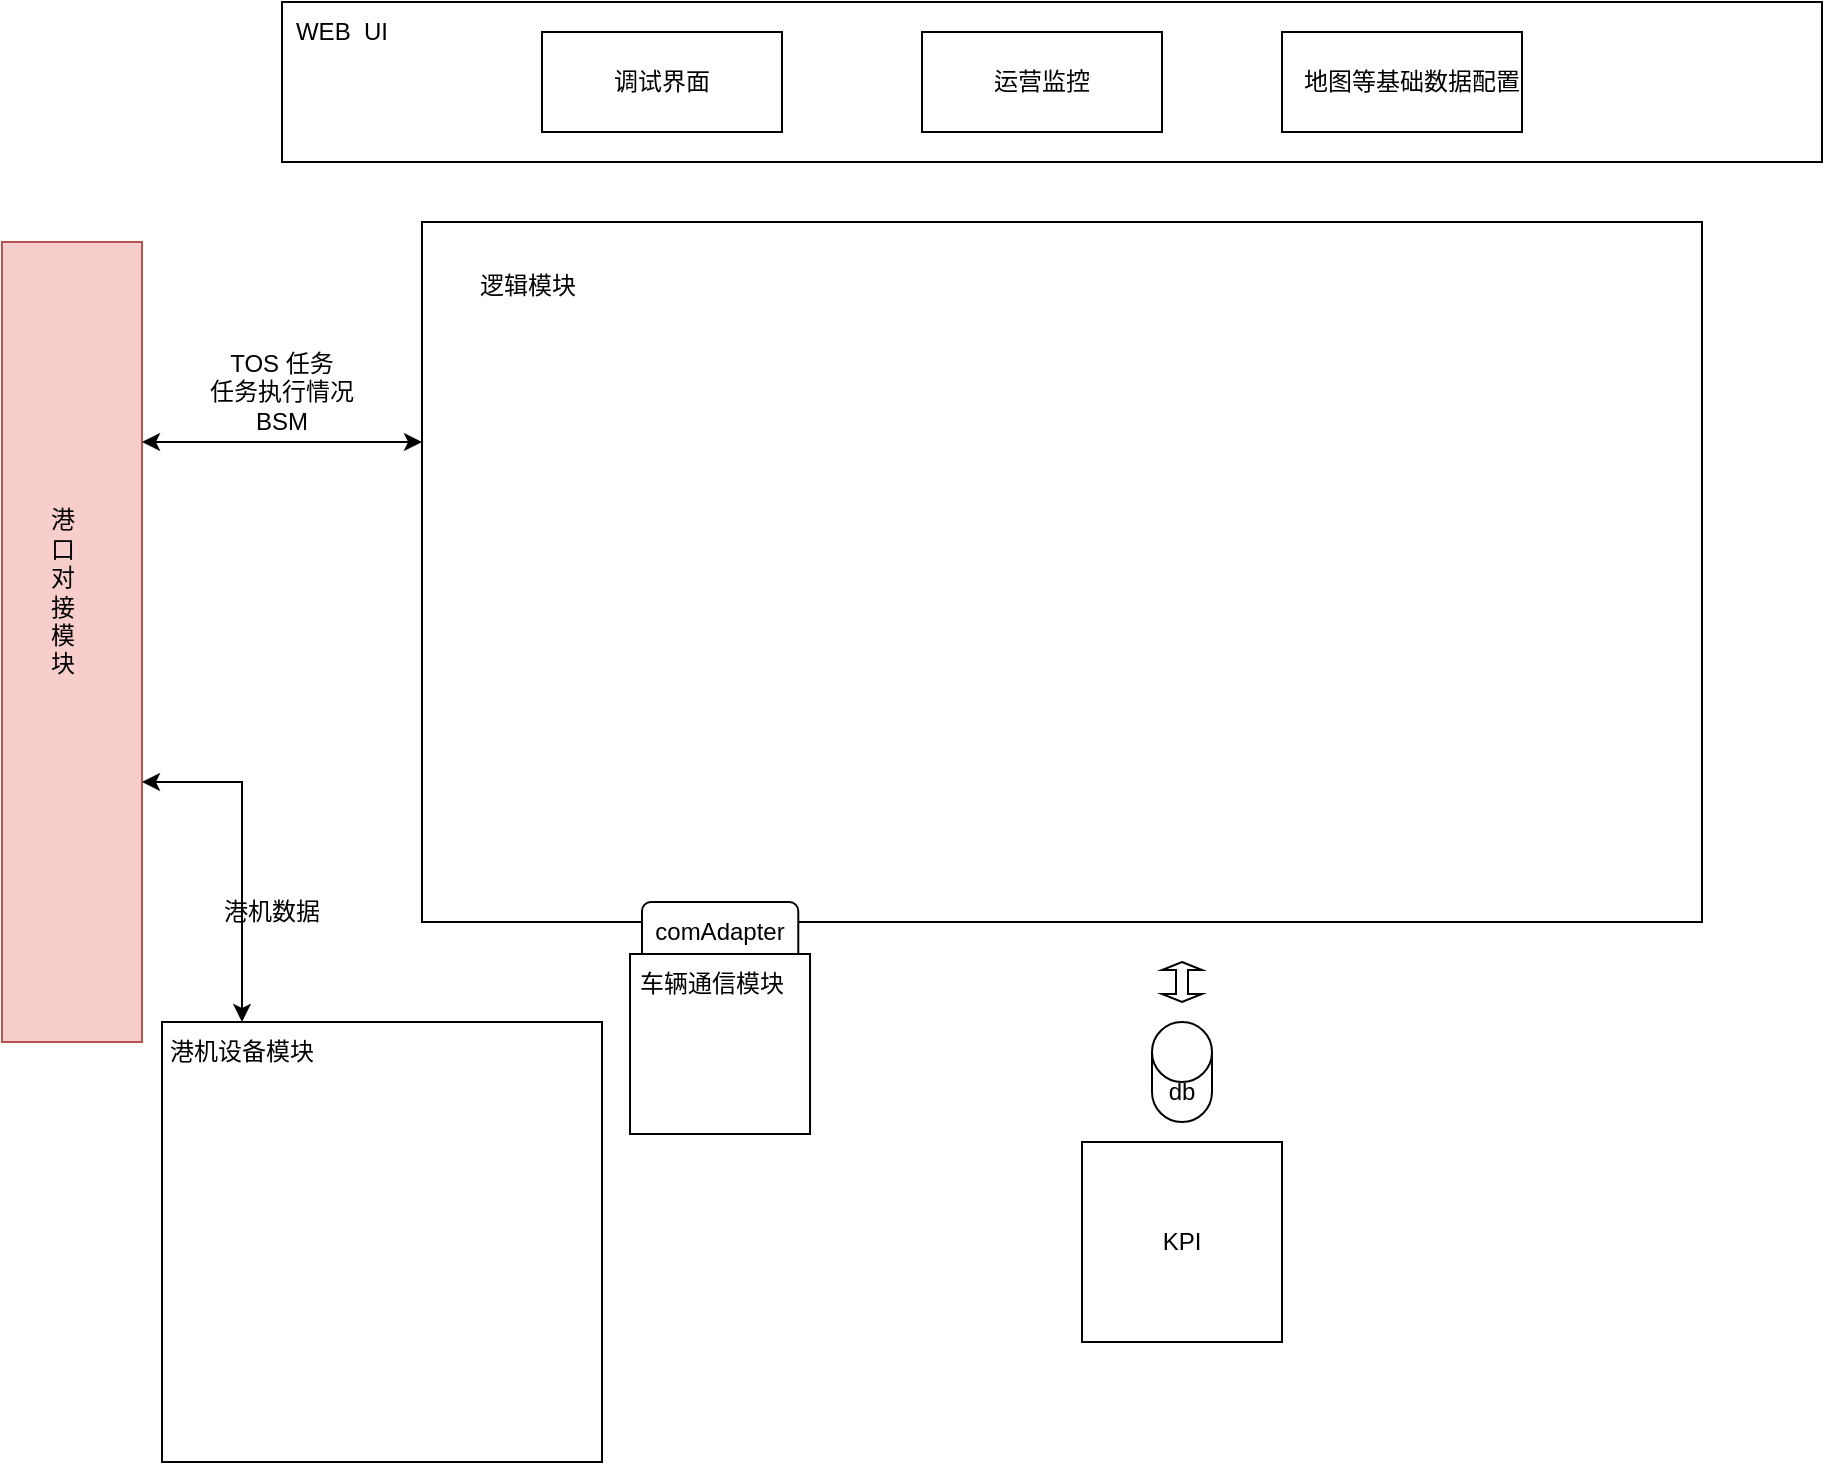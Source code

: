 <mxfile version="21.3.0" type="github">
  <diagram name="Page-1" id="5f0bae14-7c28-e335-631c-24af17079c00">
    <mxGraphModel dx="1562" dy="869" grid="1" gridSize="10" guides="1" tooltips="1" connect="1" arrows="1" fold="1" page="1" pageScale="1" pageWidth="1100" pageHeight="850" background="none" math="0" shadow="0">
      <root>
        <mxCell id="0" />
        <mxCell id="1" parent="0" />
        <mxCell id="tz9ENl9yOeId7DFRfG0S-5" value="" style="whiteSpace=wrap;html=1;aspect=fixed;" vertex="1" parent="1">
          <mxGeometry x="160" y="530" width="220" height="220" as="geometry" />
        </mxCell>
        <mxCell id="tz9ENl9yOeId7DFRfG0S-6" value="港机设备模块" style="text;strokeColor=none;align=center;fillColor=none;html=1;verticalAlign=middle;whiteSpace=wrap;rounded=0;" vertex="1" parent="1">
          <mxGeometry x="160" y="530" width="80" height="30" as="geometry" />
        </mxCell>
        <mxCell id="tz9ENl9yOeId7DFRfG0S-10" value="" style="whiteSpace=wrap;html=1;" vertex="1" parent="1">
          <mxGeometry x="220" y="20" width="770" height="80" as="geometry" />
        </mxCell>
        <mxCell id="tz9ENl9yOeId7DFRfG0S-11" value="WEB&amp;nbsp; UI" style="text;strokeColor=none;align=center;fillColor=none;html=1;verticalAlign=middle;whiteSpace=wrap;rounded=0;" vertex="1" parent="1">
          <mxGeometry x="220" y="20" width="60" height="30" as="geometry" />
        </mxCell>
        <mxCell id="tz9ENl9yOeId7DFRfG0S-14" value="" style="group" vertex="1" connectable="0" parent="1">
          <mxGeometry x="350" y="35" width="120" height="50" as="geometry" />
        </mxCell>
        <mxCell id="tz9ENl9yOeId7DFRfG0S-9" value="" style="whiteSpace=wrap;html=1;" vertex="1" parent="tz9ENl9yOeId7DFRfG0S-14">
          <mxGeometry width="120" height="50" as="geometry" />
        </mxCell>
        <mxCell id="tz9ENl9yOeId7DFRfG0S-13" value="调试界面" style="text;strokeColor=none;align=center;fillColor=none;html=1;verticalAlign=middle;whiteSpace=wrap;rounded=0;" vertex="1" parent="tz9ENl9yOeId7DFRfG0S-14">
          <mxGeometry x="30" y="10" width="60" height="30" as="geometry" />
        </mxCell>
        <mxCell id="tz9ENl9yOeId7DFRfG0S-17" value="" style="group" vertex="1" connectable="0" parent="1">
          <mxGeometry x="540" y="35" width="120" height="50" as="geometry" />
        </mxCell>
        <mxCell id="tz9ENl9yOeId7DFRfG0S-18" value="" style="whiteSpace=wrap;html=1;" vertex="1" parent="tz9ENl9yOeId7DFRfG0S-17">
          <mxGeometry width="120" height="50" as="geometry" />
        </mxCell>
        <mxCell id="tz9ENl9yOeId7DFRfG0S-19" value="运营监控" style="text;strokeColor=none;align=center;fillColor=none;html=1;verticalAlign=middle;whiteSpace=wrap;rounded=0;" vertex="1" parent="tz9ENl9yOeId7DFRfG0S-17">
          <mxGeometry x="30" y="10" width="60" height="30" as="geometry" />
        </mxCell>
        <mxCell id="tz9ENl9yOeId7DFRfG0S-21" value="" style="group" vertex="1" connectable="0" parent="1">
          <mxGeometry x="720" y="35" width="140" height="50" as="geometry" />
        </mxCell>
        <mxCell id="tz9ENl9yOeId7DFRfG0S-22" value="" style="whiteSpace=wrap;html=1;" vertex="1" parent="tz9ENl9yOeId7DFRfG0S-21">
          <mxGeometry width="120" height="50" as="geometry" />
        </mxCell>
        <mxCell id="tz9ENl9yOeId7DFRfG0S-23" value="地图等基础数据配置" style="text;strokeColor=none;align=center;fillColor=none;html=1;verticalAlign=middle;whiteSpace=wrap;rounded=0;" vertex="1" parent="tz9ENl9yOeId7DFRfG0S-21">
          <mxGeometry x="10" y="10" width="110" height="30" as="geometry" />
        </mxCell>
        <mxCell id="tz9ENl9yOeId7DFRfG0S-38" value="" style="group;fillColor=#ffe6cc;strokeColor=#d79b00;fillStyle=solid;" vertex="1" connectable="0" parent="1">
          <mxGeometry x="80" y="140" width="70" height="400" as="geometry" />
        </mxCell>
        <mxCell id="tz9ENl9yOeId7DFRfG0S-37" value="" style="whiteSpace=wrap;html=1;fillColor=#f8cecc;strokeColor=#b85450;" vertex="1" parent="tz9ENl9yOeId7DFRfG0S-38">
          <mxGeometry width="70" height="400" as="geometry" />
        </mxCell>
        <mxCell id="tz9ENl9yOeId7DFRfG0S-36" value="港口对接模块" style="text;strokeColor=none;align=center;fillColor=none;html=1;verticalAlign=middle;whiteSpace=wrap;rounded=0;" vertex="1" parent="tz9ENl9yOeId7DFRfG0S-38">
          <mxGeometry x="20" y="160" width="20.769" height="30" as="geometry" />
        </mxCell>
        <mxCell id="tz9ENl9yOeId7DFRfG0S-39" value="" style="endArrow=classic;startArrow=classic;html=1;rounded=0;exitX=1;exitY=0.25;exitDx=0;exitDy=0;" edge="1" parent="1" source="tz9ENl9yOeId7DFRfG0S-37">
          <mxGeometry width="50" height="50" relative="1" as="geometry">
            <mxPoint x="530" y="370" as="sourcePoint" />
            <mxPoint x="290" y="240" as="targetPoint" />
            <Array as="points">
              <mxPoint x="220" y="240" />
            </Array>
          </mxGeometry>
        </mxCell>
        <mxCell id="tz9ENl9yOeId7DFRfG0S-48" value="" style="group" vertex="1" connectable="0" parent="1">
          <mxGeometry x="620" y="530" width="100" height="160" as="geometry" />
        </mxCell>
        <mxCell id="tz9ENl9yOeId7DFRfG0S-45" value="" style="group" vertex="1" connectable="0" parent="tz9ENl9yOeId7DFRfG0S-48">
          <mxGeometry x="20" width="60" height="50" as="geometry" />
        </mxCell>
        <mxCell id="tz9ENl9yOeId7DFRfG0S-27" value="" style="shape=cylinder3;whiteSpace=wrap;html=1;boundedLbl=1;backgroundOutline=1;size=15;" vertex="1" parent="tz9ENl9yOeId7DFRfG0S-45">
          <mxGeometry x="15" width="30" height="50" as="geometry" />
        </mxCell>
        <mxCell id="tz9ENl9yOeId7DFRfG0S-28" value="db" style="text;strokeColor=none;align=center;fillColor=none;html=1;verticalAlign=middle;whiteSpace=wrap;rounded=0;" vertex="1" parent="tz9ENl9yOeId7DFRfG0S-45">
          <mxGeometry y="20" width="60" height="30" as="geometry" />
        </mxCell>
        <mxCell id="tz9ENl9yOeId7DFRfG0S-47" value="" style="group" vertex="1" connectable="0" parent="tz9ENl9yOeId7DFRfG0S-48">
          <mxGeometry y="60" width="100" height="100" as="geometry" />
        </mxCell>
        <mxCell id="tz9ENl9yOeId7DFRfG0S-7" value="" style="whiteSpace=wrap;html=1;aspect=fixed;" vertex="1" parent="tz9ENl9yOeId7DFRfG0S-47">
          <mxGeometry width="100" height="100" as="geometry" />
        </mxCell>
        <mxCell id="tz9ENl9yOeId7DFRfG0S-8" value="KPI" style="text;strokeColor=none;align=center;fillColor=none;html=1;verticalAlign=middle;whiteSpace=wrap;rounded=0;" vertex="1" parent="tz9ENl9yOeId7DFRfG0S-47">
          <mxGeometry x="20" y="37.5" width="60" height="25" as="geometry" />
        </mxCell>
        <mxCell id="tz9ENl9yOeId7DFRfG0S-52" value="" style="group" vertex="1" connectable="0" parent="1">
          <mxGeometry x="290" y="130" width="640" height="369.995" as="geometry" />
        </mxCell>
        <mxCell id="tz9ENl9yOeId7DFRfG0S-50" value="" style="whiteSpace=wrap;html=1;" vertex="1" parent="tz9ENl9yOeId7DFRfG0S-52">
          <mxGeometry width="640" height="350" as="geometry" />
        </mxCell>
        <mxCell id="tz9ENl9yOeId7DFRfG0S-51" value="逻辑模块" style="text;strokeColor=none;align=center;fillColor=none;html=1;verticalAlign=middle;whiteSpace=wrap;rounded=0;" vertex="1" parent="tz9ENl9yOeId7DFRfG0S-52">
          <mxGeometry x="13.333" y="12.963" width="80" height="38.889" as="geometry" />
        </mxCell>
        <mxCell id="tz9ENl9yOeId7DFRfG0S-57" value="comAdapter" style="rounded=1;whiteSpace=wrap;html=1;direction=south;" vertex="1" parent="tz9ENl9yOeId7DFRfG0S-52">
          <mxGeometry x="109.995" y="339.995" width="78.15" height="30" as="geometry" />
        </mxCell>
        <mxCell id="tz9ENl9yOeId7DFRfG0S-53" value="" style="endArrow=classic;startArrow=classic;html=1;rounded=0;entryX=0.5;entryY=0;entryDx=0;entryDy=0;" edge="1" parent="1" target="tz9ENl9yOeId7DFRfG0S-6">
          <mxGeometry width="50" height="50" relative="1" as="geometry">
            <mxPoint x="150" y="410" as="sourcePoint" />
            <mxPoint x="300" y="250" as="targetPoint" />
            <Array as="points">
              <mxPoint x="200" y="410" />
            </Array>
          </mxGeometry>
        </mxCell>
        <mxCell id="tz9ENl9yOeId7DFRfG0S-54" value="TOS 任务&lt;br&gt;任务执行情况&lt;br&gt;BSM" style="text;strokeColor=none;align=center;fillColor=none;html=1;verticalAlign=middle;whiteSpace=wrap;rounded=0;" vertex="1" parent="1">
          <mxGeometry x="175" y="200" width="90" height="30" as="geometry" />
        </mxCell>
        <mxCell id="tz9ENl9yOeId7DFRfG0S-55" value="港机数据" style="text;strokeColor=none;align=center;fillColor=none;html=1;verticalAlign=middle;whiteSpace=wrap;rounded=0;" vertex="1" parent="1">
          <mxGeometry x="170" y="460" width="90" height="30" as="geometry" />
        </mxCell>
        <mxCell id="tz9ENl9yOeId7DFRfG0S-64" value="" style="group" vertex="1" connectable="0" parent="1">
          <mxGeometry x="390" y="496" width="94.01" height="90" as="geometry" />
        </mxCell>
        <mxCell id="tz9ENl9yOeId7DFRfG0S-3" value="" style="whiteSpace=wrap;html=1;aspect=fixed;" vertex="1" parent="tz9ENl9yOeId7DFRfG0S-64">
          <mxGeometry x="4.01" width="90" height="90" as="geometry" />
        </mxCell>
        <mxCell id="tz9ENl9yOeId7DFRfG0S-62" value="车辆通信模块" style="text;strokeColor=none;align=center;fillColor=none;html=1;verticalAlign=middle;whiteSpace=wrap;rounded=0;" vertex="1" parent="tz9ENl9yOeId7DFRfG0S-64">
          <mxGeometry width="90" height="30" as="geometry" />
        </mxCell>
        <mxCell id="tz9ENl9yOeId7DFRfG0S-30" value="" style="shape=doubleArrow;direction=south;whiteSpace=wrap;html=1;" vertex="1" parent="1">
          <mxGeometry x="660" y="500" width="20" height="20" as="geometry" />
        </mxCell>
      </root>
    </mxGraphModel>
  </diagram>
</mxfile>
